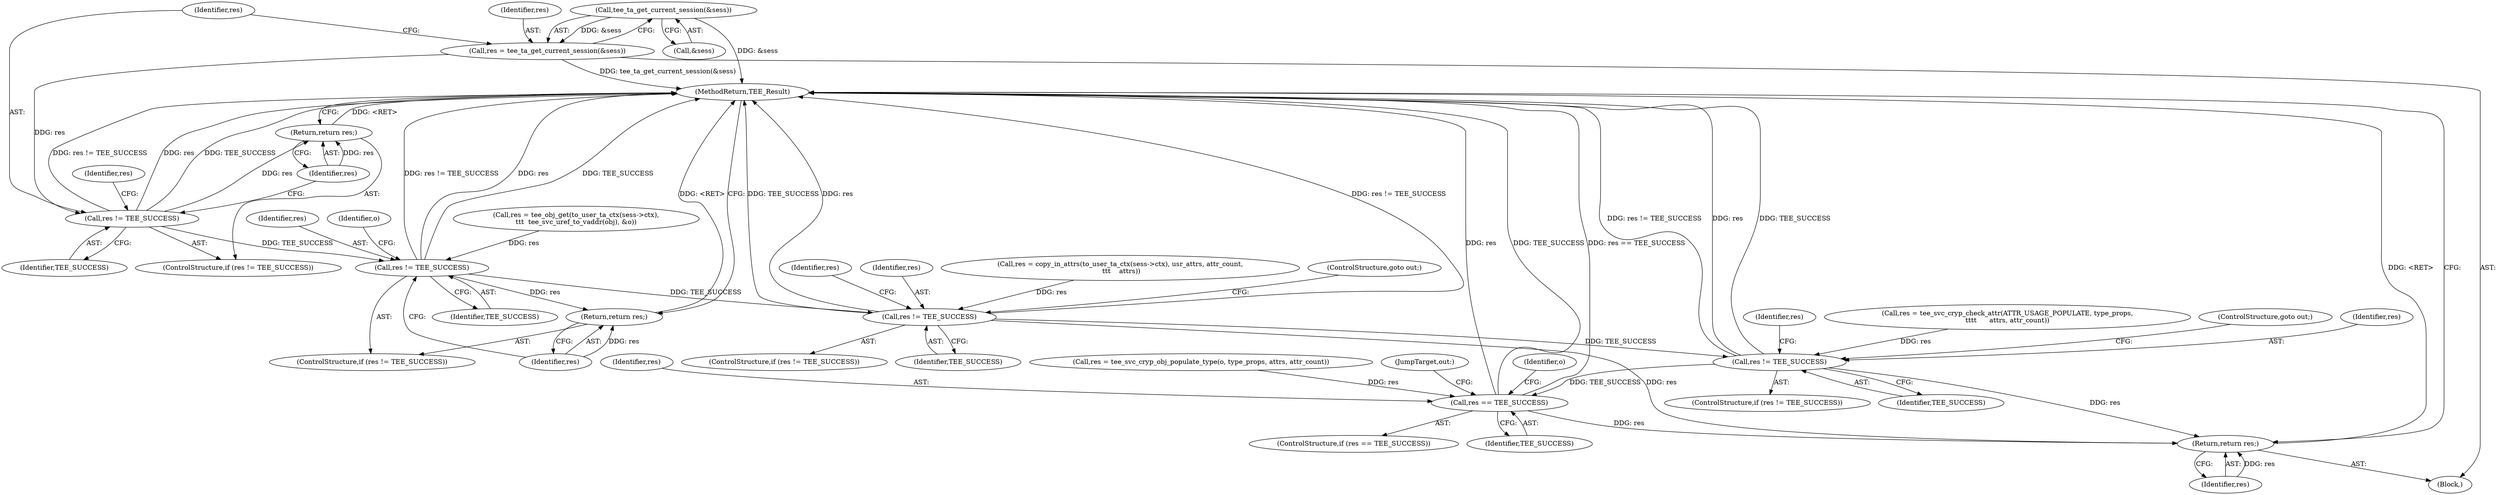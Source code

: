 digraph "0_optee_os_b60e1cee406a1ff521145ab9534370dfb85dd592@pointer" {
"1000117" [label="(Call,tee_ta_get_current_session(&sess))"];
"1000115" [label="(Call,res = tee_ta_get_current_session(&sess))"];
"1000121" [label="(Call,res != TEE_SUCCESS)"];
"1000124" [label="(Return,return res;)"];
"1000138" [label="(Call,res != TEE_SUCCESS)"];
"1000141" [label="(Return,return res;)"];
"1000203" [label="(Call,res != TEE_SUCCESS)"];
"1000215" [label="(Call,res != TEE_SUCCESS)"];
"1000227" [label="(Call,res == TEE_SUCCESS)"];
"1000240" [label="(Return,return res;)"];
"1000202" [label="(ControlStructure,if (res != TEE_SUCCESS))"];
"1000208" [label="(Identifier,res)"];
"1000137" [label="(ControlStructure,if (res != TEE_SUCCESS))"];
"1000241" [label="(Identifier,res)"];
"1000142" [label="(Identifier,res)"];
"1000220" [label="(Identifier,res)"];
"1000227" [label="(Call,res == TEE_SUCCESS)"];
"1000106" [label="(Block,)"];
"1000207" [label="(Call,res = tee_svc_cryp_check_attr(ATTR_USAGE_POPULATE, type_props,\n\t\t\t\t      attrs, attr_count))"];
"1000116" [label="(Identifier,res)"];
"1000214" [label="(ControlStructure,if (res != TEE_SUCCESS))"];
"1000124" [label="(Return,return res;)"];
"1000233" [label="(Identifier,o)"];
"1000123" [label="(Identifier,TEE_SUCCESS)"];
"1000218" [label="(ControlStructure,goto out;)"];
"1000122" [label="(Identifier,res)"];
"1000215" [label="(Call,res != TEE_SUCCESS)"];
"1000216" [label="(Identifier,res)"];
"1000126" [label="(Call,res = tee_obj_get(to_user_ta_ctx(sess->ctx),\n\t\t\t  tee_svc_uref_to_vaddr(obj), &o))"];
"1000118" [label="(Call,&sess)"];
"1000228" [label="(Identifier,res)"];
"1000219" [label="(Call,res = tee_svc_cryp_obj_populate_type(o, type_props, attrs, attr_count))"];
"1000127" [label="(Identifier,res)"];
"1000141" [label="(Return,return res;)"];
"1000203" [label="(Call,res != TEE_SUCCESS)"];
"1000120" [label="(ControlStructure,if (res != TEE_SUCCESS))"];
"1000115" [label="(Call,res = tee_ta_get_current_session(&sess))"];
"1000139" [label="(Identifier,res)"];
"1000237" [label="(JumpTarget,out:)"];
"1000140" [label="(Identifier,TEE_SUCCESS)"];
"1000204" [label="(Identifier,res)"];
"1000192" [label="(Call,res = copy_in_attrs(to_user_ta_ctx(sess->ctx), usr_attrs, attr_count,\n \t\t\t    attrs))"];
"1000117" [label="(Call,tee_ta_get_current_session(&sess))"];
"1000240" [label="(Return,return res;)"];
"1000217" [label="(Identifier,TEE_SUCCESS)"];
"1000121" [label="(Call,res != TEE_SUCCESS)"];
"1000205" [label="(Identifier,TEE_SUCCESS)"];
"1000242" [label="(MethodReturn,TEE_Result)"];
"1000125" [label="(Identifier,res)"];
"1000206" [label="(ControlStructure,goto out;)"];
"1000229" [label="(Identifier,TEE_SUCCESS)"];
"1000148" [label="(Identifier,o)"];
"1000226" [label="(ControlStructure,if (res == TEE_SUCCESS))"];
"1000138" [label="(Call,res != TEE_SUCCESS)"];
"1000117" -> "1000115"  [label="AST: "];
"1000117" -> "1000118"  [label="CFG: "];
"1000118" -> "1000117"  [label="AST: "];
"1000115" -> "1000117"  [label="CFG: "];
"1000117" -> "1000242"  [label="DDG: &sess"];
"1000117" -> "1000115"  [label="DDG: &sess"];
"1000115" -> "1000106"  [label="AST: "];
"1000116" -> "1000115"  [label="AST: "];
"1000122" -> "1000115"  [label="CFG: "];
"1000115" -> "1000242"  [label="DDG: tee_ta_get_current_session(&sess)"];
"1000115" -> "1000121"  [label="DDG: res"];
"1000121" -> "1000120"  [label="AST: "];
"1000121" -> "1000123"  [label="CFG: "];
"1000122" -> "1000121"  [label="AST: "];
"1000123" -> "1000121"  [label="AST: "];
"1000125" -> "1000121"  [label="CFG: "];
"1000127" -> "1000121"  [label="CFG: "];
"1000121" -> "1000242"  [label="DDG: TEE_SUCCESS"];
"1000121" -> "1000242"  [label="DDG: res != TEE_SUCCESS"];
"1000121" -> "1000242"  [label="DDG: res"];
"1000121" -> "1000124"  [label="DDG: res"];
"1000121" -> "1000138"  [label="DDG: TEE_SUCCESS"];
"1000124" -> "1000120"  [label="AST: "];
"1000124" -> "1000125"  [label="CFG: "];
"1000125" -> "1000124"  [label="AST: "];
"1000242" -> "1000124"  [label="CFG: "];
"1000124" -> "1000242"  [label="DDG: <RET>"];
"1000125" -> "1000124"  [label="DDG: res"];
"1000138" -> "1000137"  [label="AST: "];
"1000138" -> "1000140"  [label="CFG: "];
"1000139" -> "1000138"  [label="AST: "];
"1000140" -> "1000138"  [label="AST: "];
"1000142" -> "1000138"  [label="CFG: "];
"1000148" -> "1000138"  [label="CFG: "];
"1000138" -> "1000242"  [label="DDG: res"];
"1000138" -> "1000242"  [label="DDG: TEE_SUCCESS"];
"1000138" -> "1000242"  [label="DDG: res != TEE_SUCCESS"];
"1000126" -> "1000138"  [label="DDG: res"];
"1000138" -> "1000141"  [label="DDG: res"];
"1000138" -> "1000203"  [label="DDG: TEE_SUCCESS"];
"1000141" -> "1000137"  [label="AST: "];
"1000141" -> "1000142"  [label="CFG: "];
"1000142" -> "1000141"  [label="AST: "];
"1000242" -> "1000141"  [label="CFG: "];
"1000141" -> "1000242"  [label="DDG: <RET>"];
"1000142" -> "1000141"  [label="DDG: res"];
"1000203" -> "1000202"  [label="AST: "];
"1000203" -> "1000205"  [label="CFG: "];
"1000204" -> "1000203"  [label="AST: "];
"1000205" -> "1000203"  [label="AST: "];
"1000206" -> "1000203"  [label="CFG: "];
"1000208" -> "1000203"  [label="CFG: "];
"1000203" -> "1000242"  [label="DDG: TEE_SUCCESS"];
"1000203" -> "1000242"  [label="DDG: res"];
"1000203" -> "1000242"  [label="DDG: res != TEE_SUCCESS"];
"1000192" -> "1000203"  [label="DDG: res"];
"1000203" -> "1000215"  [label="DDG: TEE_SUCCESS"];
"1000203" -> "1000240"  [label="DDG: res"];
"1000215" -> "1000214"  [label="AST: "];
"1000215" -> "1000217"  [label="CFG: "];
"1000216" -> "1000215"  [label="AST: "];
"1000217" -> "1000215"  [label="AST: "];
"1000218" -> "1000215"  [label="CFG: "];
"1000220" -> "1000215"  [label="CFG: "];
"1000215" -> "1000242"  [label="DDG: res"];
"1000215" -> "1000242"  [label="DDG: TEE_SUCCESS"];
"1000215" -> "1000242"  [label="DDG: res != TEE_SUCCESS"];
"1000207" -> "1000215"  [label="DDG: res"];
"1000215" -> "1000227"  [label="DDG: TEE_SUCCESS"];
"1000215" -> "1000240"  [label="DDG: res"];
"1000227" -> "1000226"  [label="AST: "];
"1000227" -> "1000229"  [label="CFG: "];
"1000228" -> "1000227"  [label="AST: "];
"1000229" -> "1000227"  [label="AST: "];
"1000233" -> "1000227"  [label="CFG: "];
"1000237" -> "1000227"  [label="CFG: "];
"1000227" -> "1000242"  [label="DDG: res == TEE_SUCCESS"];
"1000227" -> "1000242"  [label="DDG: res"];
"1000227" -> "1000242"  [label="DDG: TEE_SUCCESS"];
"1000219" -> "1000227"  [label="DDG: res"];
"1000227" -> "1000240"  [label="DDG: res"];
"1000240" -> "1000106"  [label="AST: "];
"1000240" -> "1000241"  [label="CFG: "];
"1000241" -> "1000240"  [label="AST: "];
"1000242" -> "1000240"  [label="CFG: "];
"1000240" -> "1000242"  [label="DDG: <RET>"];
"1000241" -> "1000240"  [label="DDG: res"];
}
